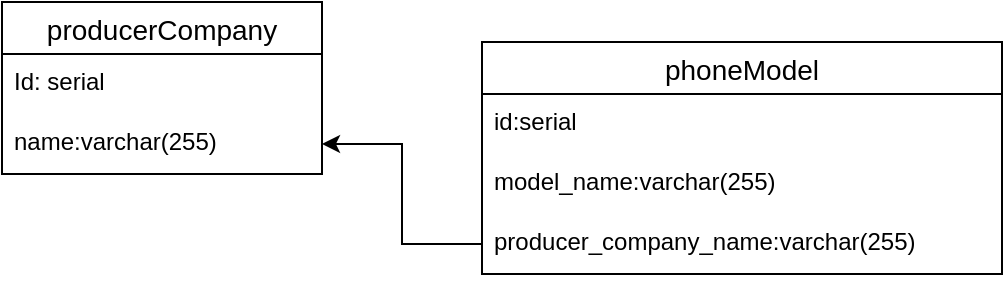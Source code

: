<mxfile version="14.9.3" type="device"><diagram id="R2lEEEUBdFMjLlhIrx00" name="Page-1"><mxGraphModel dx="1374" dy="789" grid="1" gridSize="10" guides="1" tooltips="1" connect="1" arrows="1" fold="1" page="1" pageScale="1" pageWidth="850" pageHeight="1100" math="0" shadow="0" extFonts="Permanent Marker^https://fonts.googleapis.com/css?family=Permanent+Marker"><root><mxCell id="0"/><mxCell id="1" parent="0"/><mxCell id="wTxvQdeJ6JWQ5diHM4hU-58" value="producerCompany" style="swimlane;fontStyle=0;childLayout=stackLayout;horizontal=1;startSize=26;horizontalStack=0;resizeParent=1;resizeParentMax=0;resizeLast=0;collapsible=1;marginBottom=0;align=center;fontSize=14;" vertex="1" parent="1"><mxGeometry x="100" y="330" width="160" height="86" as="geometry"/></mxCell><mxCell id="wTxvQdeJ6JWQ5diHM4hU-59" value="Id: serial" style="text;strokeColor=none;fillColor=none;spacingLeft=4;spacingRight=4;overflow=hidden;rotatable=0;points=[[0,0.5],[1,0.5]];portConstraint=eastwest;fontSize=12;" vertex="1" parent="wTxvQdeJ6JWQ5diHM4hU-58"><mxGeometry y="26" width="160" height="30" as="geometry"/></mxCell><mxCell id="wTxvQdeJ6JWQ5diHM4hU-60" value="name:varchar(255)" style="text;strokeColor=none;fillColor=none;spacingLeft=4;spacingRight=4;overflow=hidden;rotatable=0;points=[[0,0.5],[1,0.5]];portConstraint=eastwest;fontSize=12;" vertex="1" parent="wTxvQdeJ6JWQ5diHM4hU-58"><mxGeometry y="56" width="160" height="30" as="geometry"/></mxCell><mxCell id="wTxvQdeJ6JWQ5diHM4hU-62" value="phoneModel" style="swimlane;fontStyle=0;childLayout=stackLayout;horizontal=1;startSize=26;horizontalStack=0;resizeParent=1;resizeParentMax=0;resizeLast=0;collapsible=1;marginBottom=0;align=center;fontSize=14;" vertex="1" parent="1"><mxGeometry x="340" y="350" width="260" height="116" as="geometry"/></mxCell><mxCell id="wTxvQdeJ6JWQ5diHM4hU-63" value="id:serial" style="text;strokeColor=none;fillColor=none;spacingLeft=4;spacingRight=4;overflow=hidden;rotatable=0;points=[[0,0.5],[1,0.5]];portConstraint=eastwest;fontSize=12;" vertex="1" parent="wTxvQdeJ6JWQ5diHM4hU-62"><mxGeometry y="26" width="260" height="30" as="geometry"/></mxCell><mxCell id="wTxvQdeJ6JWQ5diHM4hU-64" value="model_name:varchar(255)" style="text;strokeColor=none;fillColor=none;spacingLeft=4;spacingRight=4;overflow=hidden;rotatable=0;points=[[0,0.5],[1,0.5]];portConstraint=eastwest;fontSize=12;" vertex="1" parent="wTxvQdeJ6JWQ5diHM4hU-62"><mxGeometry y="56" width="260" height="30" as="geometry"/></mxCell><mxCell id="wTxvQdeJ6JWQ5diHM4hU-65" value="producer_company_name:varchar(255)" style="text;strokeColor=none;fillColor=none;spacingLeft=4;spacingRight=4;overflow=hidden;rotatable=0;points=[[0,0.5],[1,0.5]];portConstraint=eastwest;fontSize=12;" vertex="1" parent="wTxvQdeJ6JWQ5diHM4hU-62"><mxGeometry y="86" width="260" height="30" as="geometry"/></mxCell><mxCell id="wTxvQdeJ6JWQ5diHM4hU-66" style="edgeStyle=orthogonalEdgeStyle;rounded=0;orthogonalLoop=1;jettySize=auto;html=1;" edge="1" parent="1" source="wTxvQdeJ6JWQ5diHM4hU-65" target="wTxvQdeJ6JWQ5diHM4hU-60"><mxGeometry relative="1" as="geometry"/></mxCell></root></mxGraphModel></diagram></mxfile>